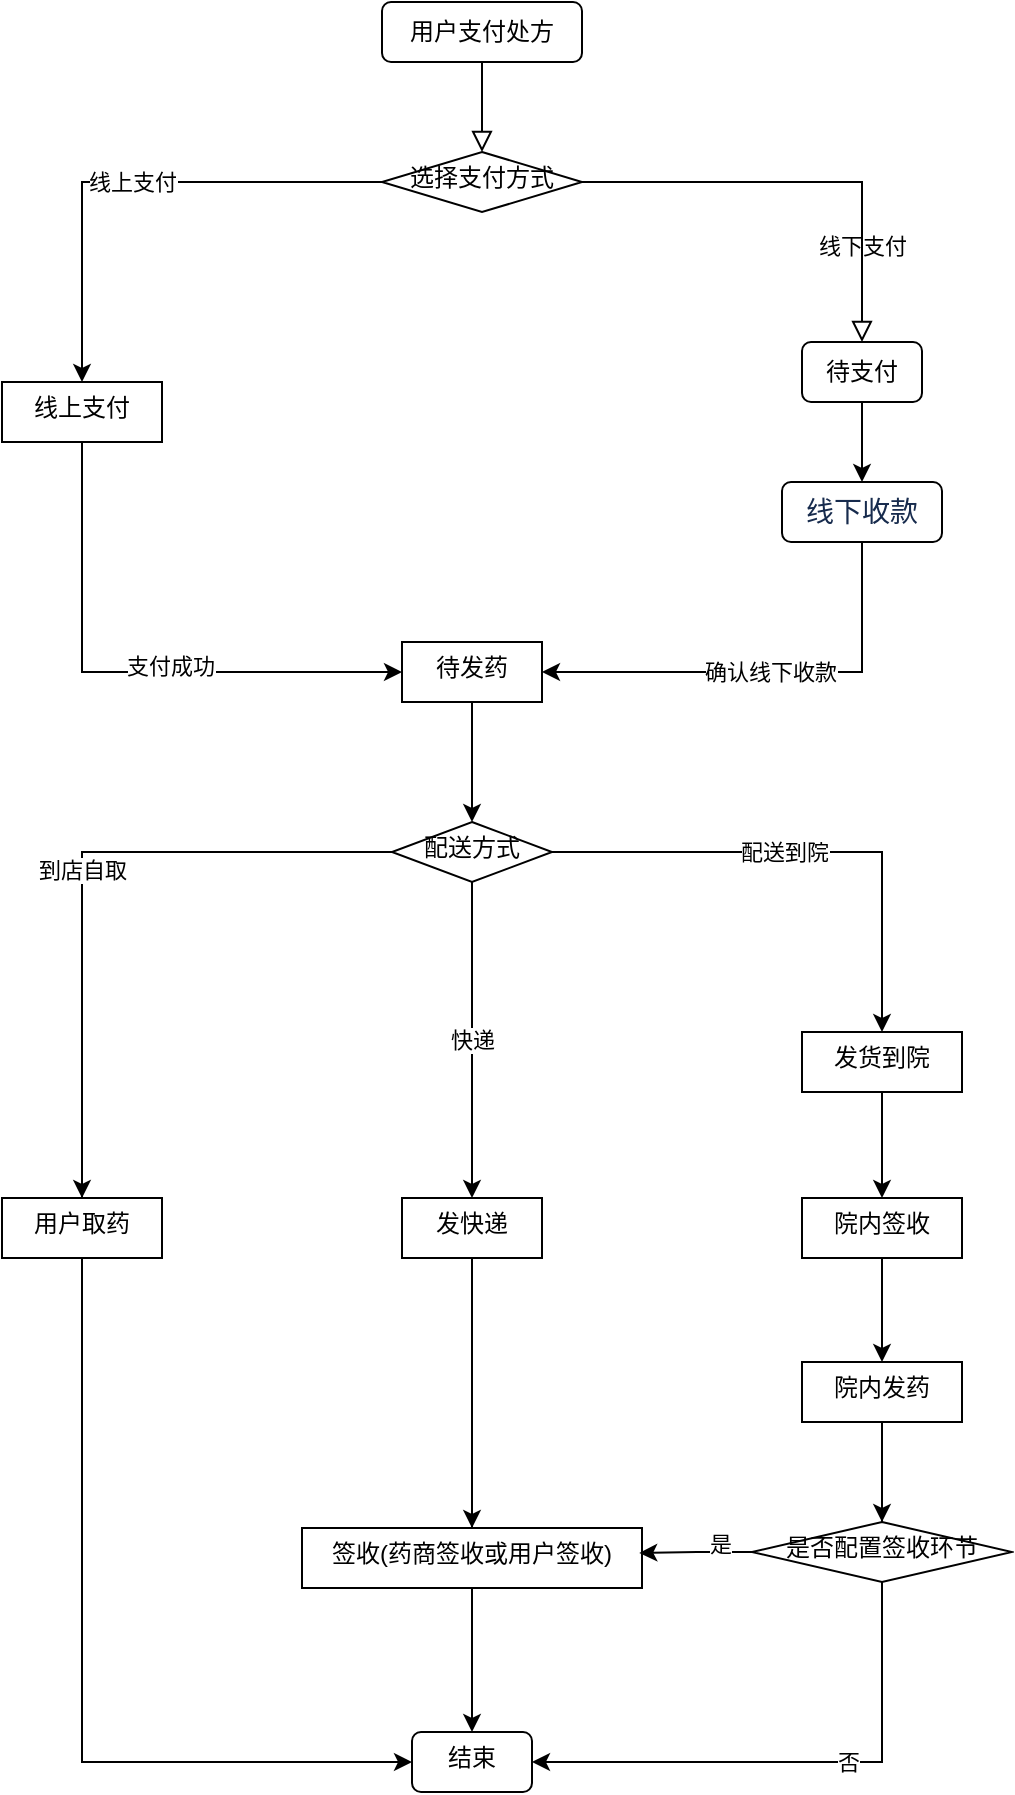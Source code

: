 <mxfile version="20.6.2" type="github">
  <diagram id="C5RBs43oDa-KdzZeNtuy" name="Page-1">
    <mxGraphModel dx="1426" dy="819" grid="1" gridSize="10" guides="1" tooltips="1" connect="1" arrows="1" fold="1" page="1" pageScale="1" pageWidth="827" pageHeight="1169" math="0" shadow="0">
      <root>
        <mxCell id="WIyWlLk6GJQsqaUBKTNV-0" />
        <mxCell id="WIyWlLk6GJQsqaUBKTNV-1" parent="WIyWlLk6GJQsqaUBKTNV-0" />
        <mxCell id="WIyWlLk6GJQsqaUBKTNV-2" value="" style="rounded=0;html=1;jettySize=auto;orthogonalLoop=1;fontSize=11;endArrow=block;endFill=0;endSize=8;strokeWidth=1;shadow=0;labelBackgroundColor=none;edgeStyle=orthogonalEdgeStyle;" parent="WIyWlLk6GJQsqaUBKTNV-1" source="WIyWlLk6GJQsqaUBKTNV-3" target="WIyWlLk6GJQsqaUBKTNV-6" edge="1">
          <mxGeometry relative="1" as="geometry" />
        </mxCell>
        <mxCell id="WIyWlLk6GJQsqaUBKTNV-3" value="用户支付处方" style="rounded=1;whiteSpace=wrap;html=1;fontSize=12;glass=0;strokeWidth=1;shadow=0;" parent="WIyWlLk6GJQsqaUBKTNV-1" vertex="1">
          <mxGeometry x="340" y="100" width="100" height="30" as="geometry" />
        </mxCell>
        <mxCell id="WIyWlLk6GJQsqaUBKTNV-5" value="线下支付" style="edgeStyle=orthogonalEdgeStyle;rounded=0;html=1;jettySize=auto;orthogonalLoop=1;fontSize=11;endArrow=block;endFill=0;endSize=8;strokeWidth=1;shadow=0;labelBackgroundColor=none;" parent="WIyWlLk6GJQsqaUBKTNV-1" source="WIyWlLk6GJQsqaUBKTNV-6" target="WIyWlLk6GJQsqaUBKTNV-7" edge="1">
          <mxGeometry x="0.565" relative="1" as="geometry">
            <mxPoint as="offset" />
            <Array as="points">
              <mxPoint x="580" y="190" />
            </Array>
          </mxGeometry>
        </mxCell>
        <mxCell id="drgQlP7kcEDc-9zKHMGP-4" value="线上支付" style="edgeStyle=orthogonalEdgeStyle;rounded=0;orthogonalLoop=1;jettySize=auto;html=1;" edge="1" parent="WIyWlLk6GJQsqaUBKTNV-1" source="WIyWlLk6GJQsqaUBKTNV-6" target="drgQlP7kcEDc-9zKHMGP-3">
          <mxGeometry relative="1" as="geometry" />
        </mxCell>
        <mxCell id="WIyWlLk6GJQsqaUBKTNV-6" value="选择支付方式" style="rhombus;whiteSpace=wrap;html=1;shadow=0;fontFamily=Helvetica;fontSize=12;align=center;strokeWidth=1;spacing=6;spacingTop=-4;" parent="WIyWlLk6GJQsqaUBKTNV-1" vertex="1">
          <mxGeometry x="340" y="175" width="100" height="30" as="geometry" />
        </mxCell>
        <mxCell id="drgQlP7kcEDc-9zKHMGP-11" value="" style="edgeStyle=orthogonalEdgeStyle;rounded=0;orthogonalLoop=1;jettySize=auto;html=1;" edge="1" parent="WIyWlLk6GJQsqaUBKTNV-1" source="WIyWlLk6GJQsqaUBKTNV-7" target="drgQlP7kcEDc-9zKHMGP-10">
          <mxGeometry relative="1" as="geometry" />
        </mxCell>
        <mxCell id="WIyWlLk6GJQsqaUBKTNV-7" value="待支付" style="rounded=1;whiteSpace=wrap;html=1;fontSize=12;glass=0;strokeWidth=1;shadow=0;" parent="WIyWlLk6GJQsqaUBKTNV-1" vertex="1">
          <mxGeometry x="550" y="270" width="60" height="30" as="geometry" />
        </mxCell>
        <mxCell id="drgQlP7kcEDc-9zKHMGP-9" value="" style="edgeStyle=orthogonalEdgeStyle;rounded=0;orthogonalLoop=1;jettySize=auto;html=1;" edge="1" parent="WIyWlLk6GJQsqaUBKTNV-1" source="drgQlP7kcEDc-9zKHMGP-3" target="drgQlP7kcEDc-9zKHMGP-8">
          <mxGeometry relative="1" as="geometry">
            <Array as="points">
              <mxPoint x="190" y="435" />
            </Array>
          </mxGeometry>
        </mxCell>
        <mxCell id="drgQlP7kcEDc-9zKHMGP-16" value="支付成功" style="edgeLabel;html=1;align=center;verticalAlign=middle;resizable=0;points=[];" vertex="1" connectable="0" parent="drgQlP7kcEDc-9zKHMGP-9">
          <mxGeometry x="0.152" y="3" width="70" height="30" relative="1" as="geometry">
            <mxPoint x="-35" y="-15" as="offset" />
          </mxGeometry>
        </mxCell>
        <mxCell id="drgQlP7kcEDc-9zKHMGP-3" value="线上支付" style="whiteSpace=wrap;html=1;shadow=0;strokeWidth=1;spacing=6;spacingTop=-4;" vertex="1" parent="WIyWlLk6GJQsqaUBKTNV-1">
          <mxGeometry x="150" y="290" width="80" height="30" as="geometry" />
        </mxCell>
        <mxCell id="drgQlP7kcEDc-9zKHMGP-15" value="" style="edgeStyle=orthogonalEdgeStyle;rounded=0;orthogonalLoop=1;jettySize=auto;html=1;" edge="1" parent="WIyWlLk6GJQsqaUBKTNV-1" source="drgQlP7kcEDc-9zKHMGP-8" target="drgQlP7kcEDc-9zKHMGP-14">
          <mxGeometry relative="1" as="geometry" />
        </mxCell>
        <mxCell id="drgQlP7kcEDc-9zKHMGP-8" value="待发药" style="whiteSpace=wrap;html=1;shadow=0;strokeWidth=1;spacing=6;spacingTop=-4;" vertex="1" parent="WIyWlLk6GJQsqaUBKTNV-1">
          <mxGeometry x="350" y="420" width="70" height="30" as="geometry" />
        </mxCell>
        <mxCell id="drgQlP7kcEDc-9zKHMGP-19" style="edgeStyle=orthogonalEdgeStyle;rounded=0;orthogonalLoop=1;jettySize=auto;html=1;entryX=1;entryY=0.5;entryDx=0;entryDy=0;" edge="1" parent="WIyWlLk6GJQsqaUBKTNV-1" source="drgQlP7kcEDc-9zKHMGP-10" target="drgQlP7kcEDc-9zKHMGP-8">
          <mxGeometry relative="1" as="geometry">
            <Array as="points">
              <mxPoint x="580" y="435" />
            </Array>
          </mxGeometry>
        </mxCell>
        <mxCell id="drgQlP7kcEDc-9zKHMGP-20" value="确认线下收款" style="edgeLabel;html=1;align=center;verticalAlign=middle;resizable=0;points=[];" vertex="1" connectable="0" parent="drgQlP7kcEDc-9zKHMGP-19">
          <mxGeometry x="-0.015" width="100" height="30" relative="1" as="geometry">
            <mxPoint x="-50" y="-15" as="offset" />
          </mxGeometry>
        </mxCell>
        <mxCell id="drgQlP7kcEDc-9zKHMGP-10" value="&lt;span style=&quot;color: rgb(23, 43, 77); font-family: -apple-system, &amp;quot;system-ui&amp;quot;, &amp;quot;Segoe UI&amp;quot;, Roboto, Oxygen, Ubuntu, &amp;quot;Fira Sans&amp;quot;, &amp;quot;Droid Sans&amp;quot;, &amp;quot;Helvetica Neue&amp;quot;, sans-serif; font-size: 14px; text-align: left; background-color: rgb(255, 255, 255);&quot;&gt;线下收款&lt;/span&gt;" style="whiteSpace=wrap;html=1;rounded=1;glass=0;strokeWidth=1;shadow=0;" vertex="1" parent="WIyWlLk6GJQsqaUBKTNV-1">
          <mxGeometry x="540" y="340" width="80" height="30" as="geometry" />
        </mxCell>
        <mxCell id="drgQlP7kcEDc-9zKHMGP-26" value="快递" style="edgeStyle=orthogonalEdgeStyle;rounded=0;orthogonalLoop=1;jettySize=auto;html=1;" edge="1" parent="WIyWlLk6GJQsqaUBKTNV-1" source="drgQlP7kcEDc-9zKHMGP-14" target="drgQlP7kcEDc-9zKHMGP-25">
          <mxGeometry relative="1" as="geometry" />
        </mxCell>
        <mxCell id="drgQlP7kcEDc-9zKHMGP-31" value="到店自取" style="edgeStyle=orthogonalEdgeStyle;rounded=0;orthogonalLoop=1;jettySize=auto;html=1;" edge="1" parent="WIyWlLk6GJQsqaUBKTNV-1" source="drgQlP7kcEDc-9zKHMGP-14" target="drgQlP7kcEDc-9zKHMGP-30">
          <mxGeometry relative="1" as="geometry" />
        </mxCell>
        <mxCell id="drgQlP7kcEDc-9zKHMGP-41" value="" style="edgeStyle=orthogonalEdgeStyle;rounded=0;orthogonalLoop=1;jettySize=auto;html=1;" edge="1" parent="WIyWlLk6GJQsqaUBKTNV-1" source="drgQlP7kcEDc-9zKHMGP-14" target="drgQlP7kcEDc-9zKHMGP-40">
          <mxGeometry relative="1" as="geometry" />
        </mxCell>
        <mxCell id="drgQlP7kcEDc-9zKHMGP-42" value="配送到院" style="edgeLabel;html=1;align=center;verticalAlign=middle;resizable=0;points=[];" vertex="1" connectable="0" parent="drgQlP7kcEDc-9zKHMGP-41">
          <mxGeometry x="-0.095" width="70" height="30" relative="1" as="geometry">
            <mxPoint x="-35" y="-15" as="offset" />
          </mxGeometry>
        </mxCell>
        <mxCell id="drgQlP7kcEDc-9zKHMGP-14" value="配送方式" style="rhombus;whiteSpace=wrap;html=1;shadow=0;strokeWidth=1;spacing=6;spacingTop=-4;" vertex="1" parent="WIyWlLk6GJQsqaUBKTNV-1">
          <mxGeometry x="345" y="510" width="80" height="30" as="geometry" />
        </mxCell>
        <mxCell id="drgQlP7kcEDc-9zKHMGP-36" value="" style="edgeStyle=orthogonalEdgeStyle;rounded=0;orthogonalLoop=1;jettySize=auto;html=1;" edge="1" parent="WIyWlLk6GJQsqaUBKTNV-1" source="drgQlP7kcEDc-9zKHMGP-25" target="drgQlP7kcEDc-9zKHMGP-35">
          <mxGeometry relative="1" as="geometry" />
        </mxCell>
        <mxCell id="drgQlP7kcEDc-9zKHMGP-25" value="发快递" style="whiteSpace=wrap;html=1;shadow=0;strokeWidth=1;spacing=6;spacingTop=-4;" vertex="1" parent="WIyWlLk6GJQsqaUBKTNV-1">
          <mxGeometry x="350" y="698" width="70" height="30" as="geometry" />
        </mxCell>
        <mxCell id="drgQlP7kcEDc-9zKHMGP-33" value="" style="edgeStyle=orthogonalEdgeStyle;rounded=0;orthogonalLoop=1;jettySize=auto;html=1;" edge="1" parent="WIyWlLk6GJQsqaUBKTNV-1" target="drgQlP7kcEDc-9zKHMGP-32">
          <mxGeometry relative="1" as="geometry">
            <mxPoint x="190" y="678" as="sourcePoint" />
            <Array as="points">
              <mxPoint x="190" y="980" />
            </Array>
          </mxGeometry>
        </mxCell>
        <mxCell id="drgQlP7kcEDc-9zKHMGP-30" value="用户取药" style="whiteSpace=wrap;html=1;shadow=0;strokeWidth=1;spacing=6;spacingTop=-4;" vertex="1" parent="WIyWlLk6GJQsqaUBKTNV-1">
          <mxGeometry x="150" y="698" width="80" height="30" as="geometry" />
        </mxCell>
        <mxCell id="drgQlP7kcEDc-9zKHMGP-32" value="结束" style="rounded=1;whiteSpace=wrap;html=1;shadow=0;strokeWidth=1;spacing=6;spacingTop=-4;" vertex="1" parent="WIyWlLk6GJQsqaUBKTNV-1">
          <mxGeometry x="355" y="965" width="60" height="30" as="geometry" />
        </mxCell>
        <mxCell id="drgQlP7kcEDc-9zKHMGP-39" value="" style="edgeStyle=orthogonalEdgeStyle;rounded=0;orthogonalLoop=1;jettySize=auto;html=1;entryX=0.5;entryY=0;entryDx=0;entryDy=0;" edge="1" parent="WIyWlLk6GJQsqaUBKTNV-1" target="drgQlP7kcEDc-9zKHMGP-32">
          <mxGeometry relative="1" as="geometry">
            <mxPoint x="385" y="843" as="sourcePoint" />
            <mxPoint x="385" y="920" as="targetPoint" />
            <Array as="points">
              <mxPoint x="385" y="965" />
            </Array>
          </mxGeometry>
        </mxCell>
        <mxCell id="drgQlP7kcEDc-9zKHMGP-35" value="签收(药商签收或用户签收)" style="whiteSpace=wrap;html=1;shadow=0;strokeWidth=1;spacing=6;spacingTop=-4;" vertex="1" parent="WIyWlLk6GJQsqaUBKTNV-1">
          <mxGeometry x="300" y="863" width="170" height="30" as="geometry" />
        </mxCell>
        <mxCell id="drgQlP7kcEDc-9zKHMGP-45" value="" style="edgeStyle=orthogonalEdgeStyle;rounded=0;orthogonalLoop=1;jettySize=auto;html=1;" edge="1" parent="WIyWlLk6GJQsqaUBKTNV-1" source="drgQlP7kcEDc-9zKHMGP-40" target="drgQlP7kcEDc-9zKHMGP-44">
          <mxGeometry relative="1" as="geometry" />
        </mxCell>
        <mxCell id="drgQlP7kcEDc-9zKHMGP-40" value="发货到院" style="whiteSpace=wrap;html=1;shadow=0;strokeWidth=1;spacing=6;spacingTop=-4;" vertex="1" parent="WIyWlLk6GJQsqaUBKTNV-1">
          <mxGeometry x="550" y="615" width="80" height="30" as="geometry" />
        </mxCell>
        <mxCell id="drgQlP7kcEDc-9zKHMGP-49" value="" style="edgeStyle=orthogonalEdgeStyle;rounded=0;orthogonalLoop=1;jettySize=auto;html=1;" edge="1" parent="WIyWlLk6GJQsqaUBKTNV-1" source="drgQlP7kcEDc-9zKHMGP-44" target="drgQlP7kcEDc-9zKHMGP-48">
          <mxGeometry relative="1" as="geometry" />
        </mxCell>
        <mxCell id="drgQlP7kcEDc-9zKHMGP-44" value="院内签收" style="whiteSpace=wrap;html=1;shadow=0;strokeWidth=1;spacing=6;spacingTop=-4;" vertex="1" parent="WIyWlLk6GJQsqaUBKTNV-1">
          <mxGeometry x="550" y="698" width="80" height="30" as="geometry" />
        </mxCell>
        <mxCell id="drgQlP7kcEDc-9zKHMGP-51" value="" style="edgeStyle=orthogonalEdgeStyle;rounded=0;orthogonalLoop=1;jettySize=auto;html=1;" edge="1" parent="WIyWlLk6GJQsqaUBKTNV-1" source="drgQlP7kcEDc-9zKHMGP-48" target="drgQlP7kcEDc-9zKHMGP-50">
          <mxGeometry relative="1" as="geometry" />
        </mxCell>
        <mxCell id="drgQlP7kcEDc-9zKHMGP-48" value="院内发药" style="whiteSpace=wrap;html=1;shadow=0;strokeWidth=1;spacing=6;spacingTop=-4;" vertex="1" parent="WIyWlLk6GJQsqaUBKTNV-1">
          <mxGeometry x="550" y="780" width="80" height="30" as="geometry" />
        </mxCell>
        <mxCell id="drgQlP7kcEDc-9zKHMGP-56" value="" style="edgeStyle=orthogonalEdgeStyle;rounded=0;orthogonalLoop=1;jettySize=auto;html=1;entryX=1;entryY=0.5;entryDx=0;entryDy=0;" edge="1" parent="WIyWlLk6GJQsqaUBKTNV-1" target="drgQlP7kcEDc-9zKHMGP-32">
          <mxGeometry relative="1" as="geometry">
            <mxPoint x="590" y="840" as="sourcePoint" />
            <mxPoint x="420" y="980" as="targetPoint" />
            <Array as="points">
              <mxPoint x="590" y="980" />
            </Array>
          </mxGeometry>
        </mxCell>
        <mxCell id="drgQlP7kcEDc-9zKHMGP-57" value="否" style="edgeLabel;html=1;align=center;verticalAlign=middle;resizable=0;points=[];" vertex="1" connectable="0" parent="drgQlP7kcEDc-9zKHMGP-56">
          <mxGeometry width="40" height="30" relative="1" as="geometry">
            <mxPoint x="-20" y="-15" as="offset" />
          </mxGeometry>
        </mxCell>
        <mxCell id="drgQlP7kcEDc-9zKHMGP-59" value="" style="edgeStyle=orthogonalEdgeStyle;rounded=0;orthogonalLoop=1;jettySize=auto;html=1;entryX=0.992;entryY=0.415;entryDx=0;entryDy=0;entryPerimeter=0;" edge="1" parent="WIyWlLk6GJQsqaUBKTNV-1" source="drgQlP7kcEDc-9zKHMGP-50" target="drgQlP7kcEDc-9zKHMGP-35">
          <mxGeometry relative="1" as="geometry">
            <mxPoint x="480" y="960" as="targetPoint" />
          </mxGeometry>
        </mxCell>
        <mxCell id="drgQlP7kcEDc-9zKHMGP-60" value="是" style="edgeLabel;html=1;align=center;verticalAlign=middle;resizable=0;points=[];" vertex="1" connectable="0" parent="drgQlP7kcEDc-9zKHMGP-59">
          <mxGeometry x="-0.439" y="-4" width="40" height="30" relative="1" as="geometry">
            <mxPoint x="-20" y="-15" as="offset" />
          </mxGeometry>
        </mxCell>
        <mxCell id="drgQlP7kcEDc-9zKHMGP-50" value="是否配置签收环节&lt;br&gt;" style="rhombus;whiteSpace=wrap;html=1;shadow=0;strokeWidth=1;spacing=6;spacingTop=-4;" vertex="1" parent="WIyWlLk6GJQsqaUBKTNV-1">
          <mxGeometry x="525" y="860" width="130" height="30" as="geometry" />
        </mxCell>
      </root>
    </mxGraphModel>
  </diagram>
</mxfile>
